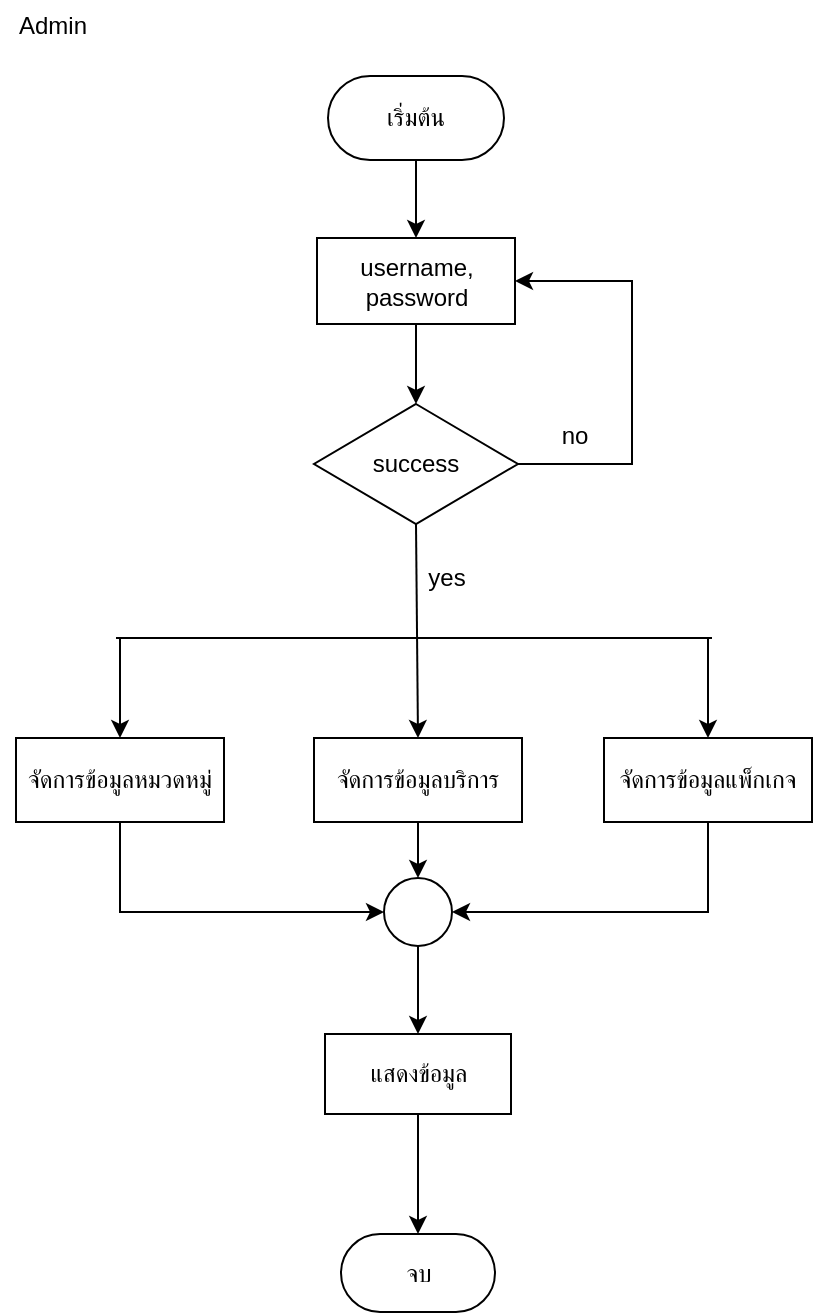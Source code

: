 <mxfile version="26.0.10">
  <diagram name="Page-1" id="4gBdwB-hEg8yXJyFR3Qj">
    <mxGraphModel dx="875" dy="1291" grid="1" gridSize="10" guides="1" tooltips="1" connect="1" arrows="1" fold="1" page="1" pageScale="1" pageWidth="1169" pageHeight="827" math="0" shadow="0">
      <root>
        <mxCell id="0" />
        <mxCell id="1" parent="0" />
        <mxCell id="lOrnOxYTejPzh3OfuBEP-1" value="" style="edgeStyle=orthogonalEdgeStyle;rounded=0;orthogonalLoop=1;jettySize=auto;html=1;" edge="1" parent="1" source="lOrnOxYTejPzh3OfuBEP-2" target="lOrnOxYTejPzh3OfuBEP-5">
          <mxGeometry relative="1" as="geometry" />
        </mxCell>
        <mxCell id="lOrnOxYTejPzh3OfuBEP-2" value="เริ่มต้น" style="rounded=1;whiteSpace=wrap;html=1;arcSize=50;" vertex="1" parent="1">
          <mxGeometry x="188" y="-11" width="88" height="42" as="geometry" />
        </mxCell>
        <mxCell id="lOrnOxYTejPzh3OfuBEP-3" value="Admin" style="text;html=1;align=center;verticalAlign=middle;resizable=0;points=[];autosize=1;strokeColor=none;fillColor=none;" vertex="1" parent="1">
          <mxGeometry x="24" y="-49" width="52" height="26" as="geometry" />
        </mxCell>
        <mxCell id="lOrnOxYTejPzh3OfuBEP-4" value="" style="edgeStyle=orthogonalEdgeStyle;rounded=0;orthogonalLoop=1;jettySize=auto;html=1;" edge="1" parent="1" source="lOrnOxYTejPzh3OfuBEP-5" target="lOrnOxYTejPzh3OfuBEP-7">
          <mxGeometry relative="1" as="geometry" />
        </mxCell>
        <mxCell id="lOrnOxYTejPzh3OfuBEP-5" value="username, password" style="rounded=0;whiteSpace=wrap;html=1;" vertex="1" parent="1">
          <mxGeometry x="182.5" y="70" width="99" height="43" as="geometry" />
        </mxCell>
        <mxCell id="lOrnOxYTejPzh3OfuBEP-6" value="" style="edgeStyle=orthogonalEdgeStyle;rounded=0;orthogonalLoop=1;jettySize=auto;html=1;entryX=1;entryY=0.5;entryDx=0;entryDy=0;" edge="1" parent="1" source="lOrnOxYTejPzh3OfuBEP-7" target="lOrnOxYTejPzh3OfuBEP-5">
          <mxGeometry relative="1" as="geometry">
            <mxPoint x="363" y="183" as="targetPoint" />
            <Array as="points">
              <mxPoint x="340" y="183" />
              <mxPoint x="340" y="91" />
            </Array>
          </mxGeometry>
        </mxCell>
        <mxCell id="lOrnOxYTejPzh3OfuBEP-7" value="success" style="rhombus;whiteSpace=wrap;html=1;rounded=0;" vertex="1" parent="1">
          <mxGeometry x="181" y="153" width="102" height="60" as="geometry" />
        </mxCell>
        <mxCell id="lOrnOxYTejPzh3OfuBEP-8" value="จัดการข้อมูลแพ็กเกจ" style="whiteSpace=wrap;html=1;rounded=0;" vertex="1" parent="1">
          <mxGeometry x="326" y="320" width="104" height="42" as="geometry" />
        </mxCell>
        <mxCell id="lOrnOxYTejPzh3OfuBEP-9" value="no" style="text;html=1;align=center;verticalAlign=middle;resizable=0;points=[];autosize=1;strokeColor=none;fillColor=none;" vertex="1" parent="1">
          <mxGeometry x="295" y="156" width="31" height="26" as="geometry" />
        </mxCell>
        <mxCell id="lOrnOxYTejPzh3OfuBEP-10" value="yes" style="text;html=1;align=center;verticalAlign=middle;resizable=0;points=[];autosize=1;strokeColor=none;fillColor=none;" vertex="1" parent="1">
          <mxGeometry x="228" y="227" width="37" height="26" as="geometry" />
        </mxCell>
        <mxCell id="lOrnOxYTejPzh3OfuBEP-11" value="" style="endArrow=none;html=1;rounded=0;" edge="1" parent="1">
          <mxGeometry width="50" height="50" relative="1" as="geometry">
            <mxPoint x="82" y="270" as="sourcePoint" />
            <mxPoint x="380" y="270" as="targetPoint" />
          </mxGeometry>
        </mxCell>
        <mxCell id="lOrnOxYTejPzh3OfuBEP-13" value="จัดการข้อมูลหมวดหมู่" style="whiteSpace=wrap;html=1;rounded=0;" vertex="1" parent="1">
          <mxGeometry x="32" y="320" width="104" height="42" as="geometry" />
        </mxCell>
        <mxCell id="lOrnOxYTejPzh3OfuBEP-14" value="จัดการข้อมูลบริการ" style="whiteSpace=wrap;html=1;rounded=0;" vertex="1" parent="1">
          <mxGeometry x="181" y="320" width="104" height="42" as="geometry" />
        </mxCell>
        <mxCell id="lOrnOxYTejPzh3OfuBEP-18" value="" style="endArrow=classic;html=1;rounded=0;entryX=0.5;entryY=0;entryDx=0;entryDy=0;" edge="1" parent="1" target="lOrnOxYTejPzh3OfuBEP-13">
          <mxGeometry width="50" height="50" relative="1" as="geometry">
            <mxPoint x="84" y="270" as="sourcePoint" />
            <mxPoint x="168" y="241" as="targetPoint" />
          </mxGeometry>
        </mxCell>
        <mxCell id="lOrnOxYTejPzh3OfuBEP-19" value="" style="endArrow=classic;html=1;rounded=0;entryX=0.5;entryY=0;entryDx=0;entryDy=0;exitX=0.5;exitY=1;exitDx=0;exitDy=0;" edge="1" parent="1" source="lOrnOxYTejPzh3OfuBEP-7" target="lOrnOxYTejPzh3OfuBEP-14">
          <mxGeometry width="50" height="50" relative="1" as="geometry">
            <mxPoint x="231.66" y="270" as="sourcePoint" />
            <mxPoint x="231.66" y="299" as="targetPoint" />
          </mxGeometry>
        </mxCell>
        <mxCell id="lOrnOxYTejPzh3OfuBEP-20" value="" style="endArrow=classic;html=1;rounded=0;entryX=0.5;entryY=0;entryDx=0;entryDy=0;" edge="1" parent="1" target="lOrnOxYTejPzh3OfuBEP-8">
          <mxGeometry width="50" height="50" relative="1" as="geometry">
            <mxPoint x="378" y="270" as="sourcePoint" />
            <mxPoint x="377.83" y="299" as="targetPoint" />
          </mxGeometry>
        </mxCell>
        <mxCell id="lOrnOxYTejPzh3OfuBEP-24" value="" style="edgeStyle=orthogonalEdgeStyle;rounded=0;orthogonalLoop=1;jettySize=auto;html=1;" edge="1" parent="1" source="lOrnOxYTejPzh3OfuBEP-25" target="lOrnOxYTejPzh3OfuBEP-35">
          <mxGeometry relative="1" as="geometry" />
        </mxCell>
        <mxCell id="lOrnOxYTejPzh3OfuBEP-25" value="" style="ellipse;whiteSpace=wrap;html=1;aspect=fixed;" vertex="1" parent="1">
          <mxGeometry x="216" y="390" width="34" height="34" as="geometry" />
        </mxCell>
        <mxCell id="lOrnOxYTejPzh3OfuBEP-34" value="" style="edgeStyle=orthogonalEdgeStyle;rounded=0;orthogonalLoop=1;jettySize=auto;html=1;" edge="1" parent="1" source="lOrnOxYTejPzh3OfuBEP-35" target="lOrnOxYTejPzh3OfuBEP-36">
          <mxGeometry relative="1" as="geometry" />
        </mxCell>
        <mxCell id="lOrnOxYTejPzh3OfuBEP-35" value="แสดงข้อมูล" style="whiteSpace=wrap;html=1;" vertex="1" parent="1">
          <mxGeometry x="186.5" y="468" width="93" height="40" as="geometry" />
        </mxCell>
        <mxCell id="lOrnOxYTejPzh3OfuBEP-36" value="จบ" style="rounded=1;whiteSpace=wrap;html=1;arcSize=50;" vertex="1" parent="1">
          <mxGeometry x="194.5" y="568" width="77" height="39" as="geometry" />
        </mxCell>
        <mxCell id="lOrnOxYTejPzh3OfuBEP-39" value="" style="endArrow=classic;html=1;rounded=0;exitX=0.5;exitY=1;exitDx=0;exitDy=0;entryX=0;entryY=0.5;entryDx=0;entryDy=0;" edge="1" parent="1" source="lOrnOxYTejPzh3OfuBEP-13" target="lOrnOxYTejPzh3OfuBEP-25">
          <mxGeometry width="50" height="50" relative="1" as="geometry">
            <mxPoint x="250" y="470" as="sourcePoint" />
            <mxPoint x="300" y="420" as="targetPoint" />
            <Array as="points">
              <mxPoint x="84" y="407" />
            </Array>
          </mxGeometry>
        </mxCell>
        <mxCell id="lOrnOxYTejPzh3OfuBEP-40" value="" style="endArrow=classic;html=1;rounded=0;exitX=0.5;exitY=1;exitDx=0;exitDy=0;entryX=0.5;entryY=0;entryDx=0;entryDy=0;" edge="1" parent="1" source="lOrnOxYTejPzh3OfuBEP-14" target="lOrnOxYTejPzh3OfuBEP-25">
          <mxGeometry width="50" height="50" relative="1" as="geometry">
            <mxPoint x="180" y="450" as="sourcePoint" />
            <mxPoint x="260" y="380" as="targetPoint" />
          </mxGeometry>
        </mxCell>
        <mxCell id="lOrnOxYTejPzh3OfuBEP-41" value="" style="endArrow=classic;html=1;rounded=0;exitX=0.5;exitY=1;exitDx=0;exitDy=0;entryX=1;entryY=0.5;entryDx=0;entryDy=0;" edge="1" parent="1" source="lOrnOxYTejPzh3OfuBEP-8" target="lOrnOxYTejPzh3OfuBEP-25">
          <mxGeometry width="50" height="50" relative="1" as="geometry">
            <mxPoint x="240" y="420" as="sourcePoint" />
            <mxPoint x="290" y="370" as="targetPoint" />
            <Array as="points">
              <mxPoint x="378" y="407" />
            </Array>
          </mxGeometry>
        </mxCell>
      </root>
    </mxGraphModel>
  </diagram>
</mxfile>
